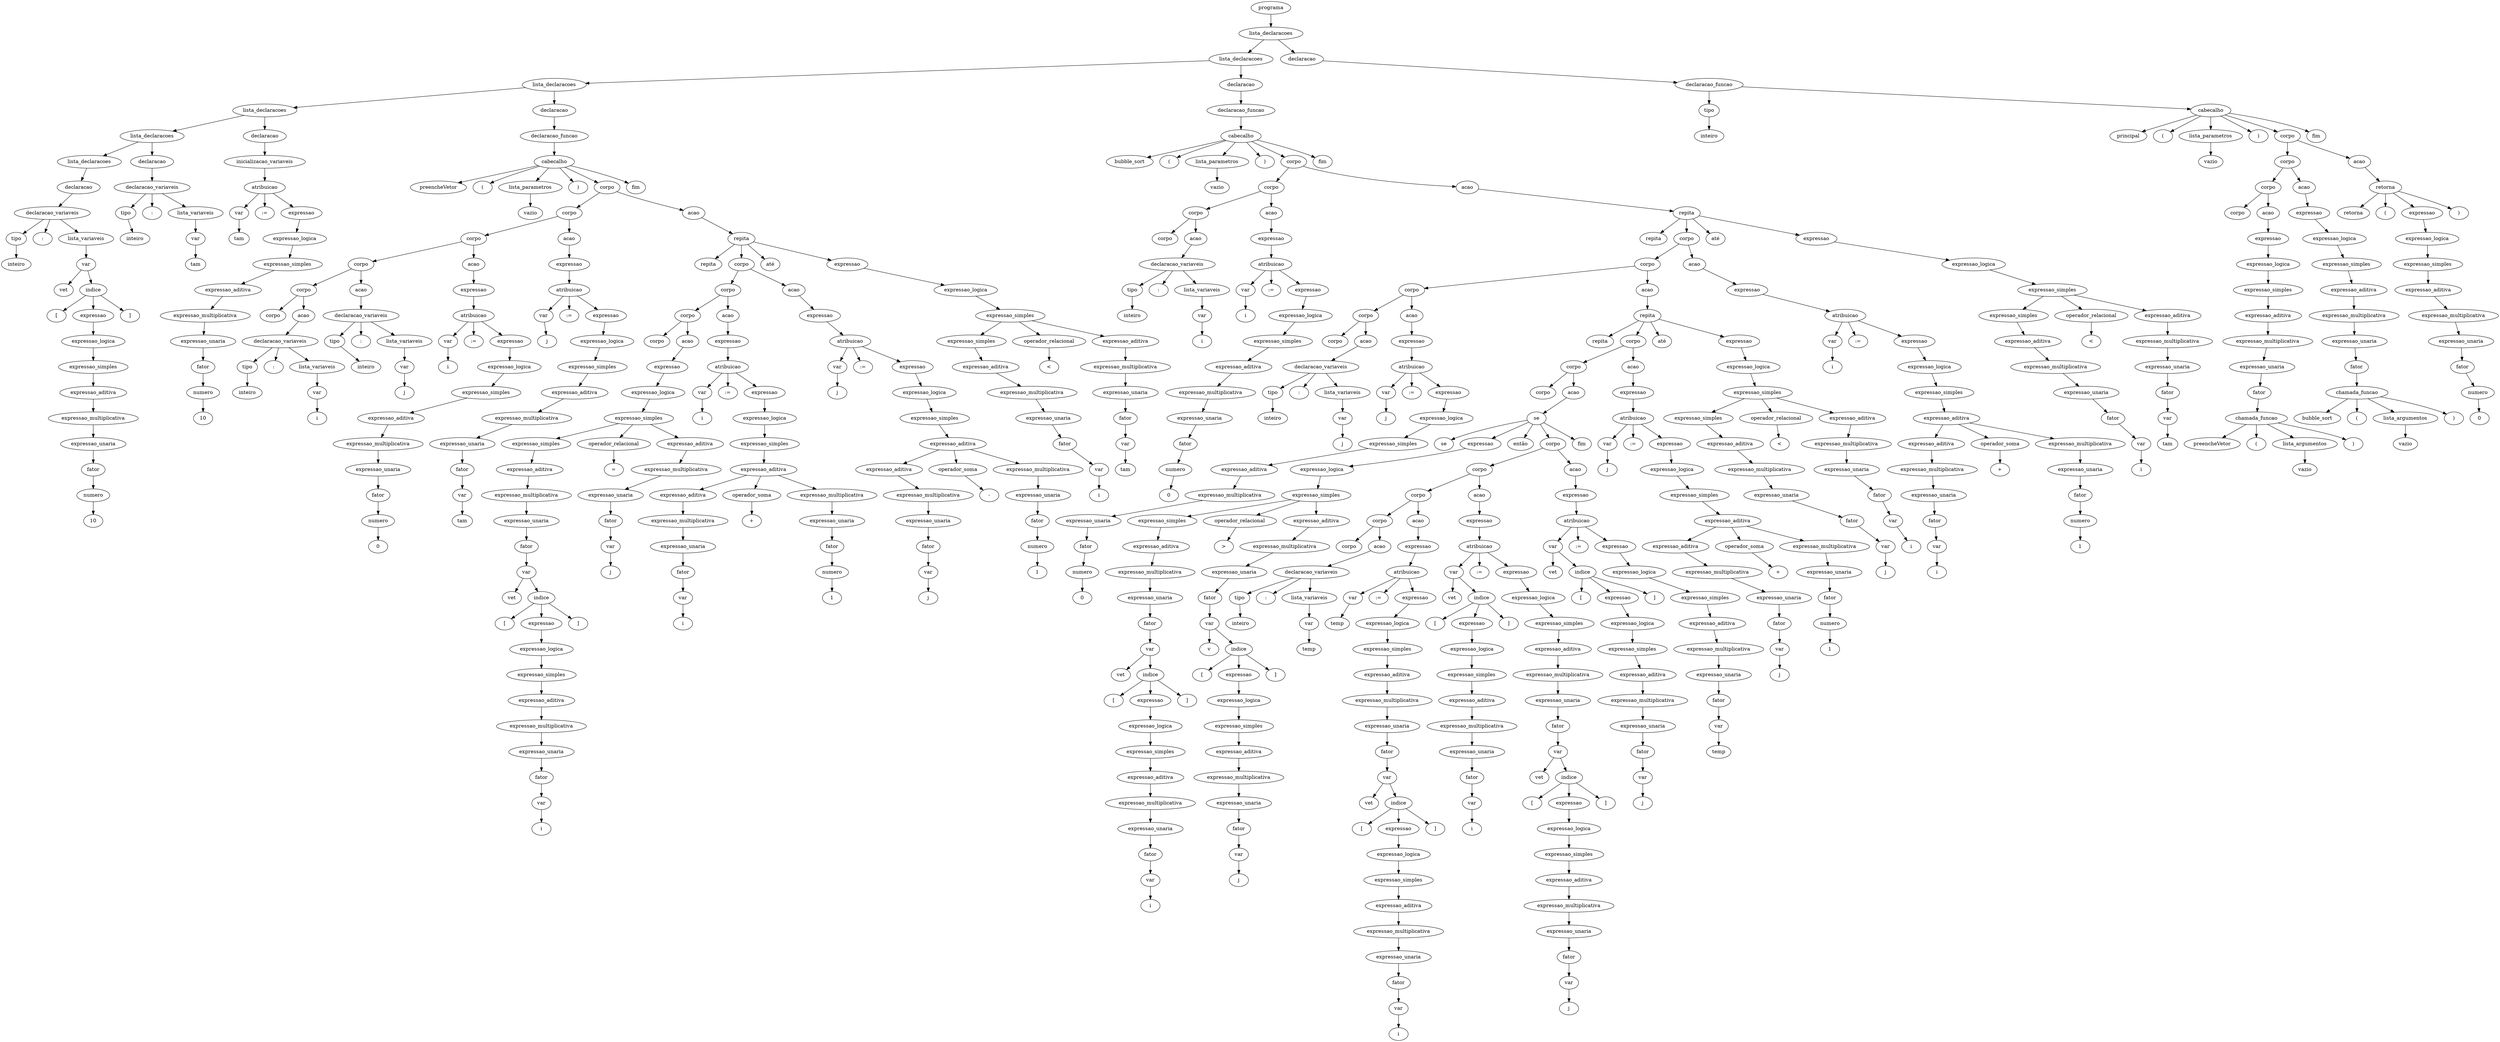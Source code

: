 digraph tree {
    "594" [label="programa"];
    "593" [label="lista_declaracoes"];
    "533" [label="lista_declaracoes"];
    "214" [label="lista_declaracoes"];
    "45" [label="lista_declaracoes"];
    "29" [label="lista_declaracoes"];
    "20" [label="lista_declaracoes"];
    "19" [label="declaracao"];
    "17" [label="declaracao_variaveis"];
    "0" [label="tipo"];
    "1" [label="inteiro"];
    "18" [label=":"];
    "16" [label="lista_variaveis"];
    "14" [label="var"];
    "15" [label="vet"];
    "11" [label="indice"];
    "12" [label="["];
    "10" [label="expressao"];
    "9" [label="expressao_logica"];
    "8" [label="expressao_simples"];
    "7" [label="expressao_aditiva"];
    "6" [label="expressao_multiplicativa"];
    "5" [label="expressao_unaria"];
    "4" [label="fator"];
    "2" [label="numero"];
    "3" [label="10"];
    "13" [label="]"];
    "28" [label="declaracao"];
    "26" [label="declaracao_variaveis"];
    "21" [label="tipo"];
    "22" [label="inteiro"];
    "27" [label=":"];
    "25" [label="lista_variaveis"];
    "23" [label="var"];
    "24" [label="tam"];
    "44" [label="declaracao"];
    "43" [label="inicializacao_variaveis"];
    "41" [label="atribuicao"];
    "30" [label="var"];
    "31" [label="tam"];
    "42" [label=":="];
    "40" [label="expressao"];
    "39" [label="expressao_logica"];
    "38" [label="expressao_simples"];
    "37" [label="expressao_aditiva"];
    "36" [label="expressao_multiplicativa"];
    "35" [label="expressao_unaria"];
    "34" [label="fator"];
    "32" [label="numero"];
    "33" [label="10"];
    "213" [label="declaracao"];
    "212" [label="declaracao_funcao"];
    "207" [label="cabecalho"];
    "208" [label="preencheVetor"];
    "209" [label="("];
    "47" [label="lista_parametros"];
    "46" [label="vazio"];
    "210" [label=")"];
    "206" [label="corpo"];
    "100" [label="corpo"];
    "84" [label="corpo"];
    "68" [label="corpo"];
    "59" [label="corpo"];
    "49" [label="corpo"];
    "58" [label="acao"];
    "56" [label="declaracao_variaveis"];
    "51" [label="tipo"];
    "52" [label="inteiro"];
    "57" [label=":"];
    "55" [label="lista_variaveis"];
    "53" [label="var"];
    "54" [label="i"];
    "67" [label="acao"];
    "65" [label="declaracao_variaveis"];
    "60" [label="tipo"];
    "61" [label="inteiro"];
    "66" [label=":"];
    "64" [label="lista_variaveis"];
    "62" [label="var"];
    "63" [label="j"];
    "83" [label="acao"];
    "82" [label="expressao"];
    "80" [label="atribuicao"];
    "69" [label="var"];
    "70" [label="i"];
    "81" [label=":="];
    "79" [label="expressao"];
    "78" [label="expressao_logica"];
    "77" [label="expressao_simples"];
    "76" [label="expressao_aditiva"];
    "75" [label="expressao_multiplicativa"];
    "74" [label="expressao_unaria"];
    "73" [label="fator"];
    "71" [label="numero"];
    "72" [label="0"];
    "99" [label="acao"];
    "98" [label="expressao"];
    "96" [label="atribuicao"];
    "85" [label="var"];
    "86" [label="j"];
    "97" [label=":="];
    "95" [label="expressao"];
    "94" [label="expressao_logica"];
    "93" [label="expressao_simples"];
    "92" [label="expressao_aditiva"];
    "91" [label="expressao_multiplicativa"];
    "90" [label="expressao_unaria"];
    "89" [label="fator"];
    "87" [label="var"];
    "88" [label="tam"];
    "205" [label="acao"];
    "202" [label="repita"];
    "203" [label="repita"];
    "183" [label="corpo"];
    "159" [label="corpo"];
    "135" [label="corpo"];
    "102" [label="corpo"];
    "134" [label="acao"];
    "133" [label="expressao"];
    "132" [label="expressao_logica"];
    "131" [label="expressao_simples"];
    "122" [label="expressao_simples"];
    "121" [label="expressao_aditiva"];
    "120" [label="expressao_multiplicativa"];
    "119" [label="expressao_unaria"];
    "118" [label="fator"];
    "116" [label="var"];
    "117" [label="vet"];
    "113" [label="indice"];
    "114" [label="["];
    "112" [label="expressao"];
    "111" [label="expressao_logica"];
    "110" [label="expressao_simples"];
    "109" [label="expressao_aditiva"];
    "108" [label="expressao_multiplicativa"];
    "107" [label="expressao_unaria"];
    "106" [label="fator"];
    "104" [label="var"];
    "105" [label="i"];
    "115" [label="]"];
    "123" [label="operador_relacional"];
    "124" [label="="];
    "130" [label="expressao_aditiva"];
    "129" [label="expressao_multiplicativa"];
    "128" [label="expressao_unaria"];
    "127" [label="fator"];
    "125" [label="var"];
    "126" [label="j"];
    "158" [label="acao"];
    "157" [label="expressao"];
    "155" [label="atribuicao"];
    "136" [label="var"];
    "137" [label="i"];
    "156" [label=":="];
    "154" [label="expressao"];
    "153" [label="expressao_logica"];
    "152" [label="expressao_simples"];
    "151" [label="expressao_aditiva"];
    "143" [label="expressao_aditiva"];
    "142" [label="expressao_multiplicativa"];
    "141" [label="expressao_unaria"];
    "140" [label="fator"];
    "138" [label="var"];
    "139" [label="i"];
    "144" [label="operador_soma"];
    "145" [label="+"];
    "150" [label="expressao_multiplicativa"];
    "149" [label="expressao_unaria"];
    "148" [label="fator"];
    "146" [label="numero"];
    "147" [label="1"];
    "182" [label="acao"];
    "181" [label="expressao"];
    "179" [label="atribuicao"];
    "160" [label="var"];
    "161" [label="j"];
    "180" [label=":="];
    "178" [label="expressao"];
    "177" [label="expressao_logica"];
    "176" [label="expressao_simples"];
    "175" [label="expressao_aditiva"];
    "167" [label="expressao_aditiva"];
    "166" [label="expressao_multiplicativa"];
    "165" [label="expressao_unaria"];
    "164" [label="fator"];
    "162" [label="var"];
    "163" [label="j"];
    "168" [label="operador_soma"];
    "169" [label="-"];
    "174" [label="expressao_multiplicativa"];
    "173" [label="expressao_unaria"];
    "172" [label="fator"];
    "170" [label="numero"];
    "171" [label="1"];
    "204" [label="até"];
    "201" [label="expressao"];
    "200" [label="expressao_logica"];
    "199" [label="expressao_simples"];
    "190" [label="expressao_simples"];
    "189" [label="expressao_aditiva"];
    "188" [label="expressao_multiplicativa"];
    "187" [label="expressao_unaria"];
    "186" [label="fator"];
    "184" [label="var"];
    "185" [label="i"];
    "191" [label="operador_relacional"];
    "192" [label="<"];
    "198" [label="expressao_aditiva"];
    "197" [label="expressao_multiplicativa"];
    "196" [label="expressao_unaria"];
    "195" [label="fator"];
    "193" [label="var"];
    "194" [label="tam"];
    "211" [label="fim"];
    "532" [label="declaracao"];
    "531" [label="declaracao_funcao"];
    "526" [label="cabecalho"];
    "527" [label="bubble_sort"];
    "528" [label="("];
    "216" [label="lista_parametros"];
    "215" [label="vazio"];
    "529" [label=")"];
    "525" [label="corpo"];
    "244" [label="corpo"];
    "228" [label="corpo"];
    "218" [label="corpo"];
    "227" [label="acao"];
    "225" [label="declaracao_variaveis"];
    "220" [label="tipo"];
    "221" [label="inteiro"];
    "226" [label=":"];
    "224" [label="lista_variaveis"];
    "222" [label="var"];
    "223" [label="i"];
    "243" [label="acao"];
    "242" [label="expressao"];
    "240" [label="atribuicao"];
    "229" [label="var"];
    "230" [label="i"];
    "241" [label=":="];
    "239" [label="expressao"];
    "238" [label="expressao_logica"];
    "237" [label="expressao_simples"];
    "236" [label="expressao_aditiva"];
    "235" [label="expressao_multiplicativa"];
    "234" [label="expressao_unaria"];
    "233" [label="fator"];
    "231" [label="numero"];
    "232" [label="0"];
    "524" [label="acao"];
    "521" [label="repita"];
    "522" [label="repita"];
    "502" [label="corpo"];
    "478" [label="corpo"];
    "272" [label="corpo"];
    "256" [label="corpo"];
    "246" [label="corpo"];
    "255" [label="acao"];
    "253" [label="declaracao_variaveis"];
    "248" [label="tipo"];
    "249" [label="inteiro"];
    "254" [label=":"];
    "252" [label="lista_variaveis"];
    "250" [label="var"];
    "251" [label="j"];
    "271" [label="acao"];
    "270" [label="expressao"];
    "268" [label="atribuicao"];
    "257" [label="var"];
    "258" [label="j"];
    "269" [label=":="];
    "267" [label="expressao"];
    "266" [label="expressao_logica"];
    "265" [label="expressao_simples"];
    "264" [label="expressao_aditiva"];
    "263" [label="expressao_multiplicativa"];
    "262" [label="expressao_unaria"];
    "261" [label="fator"];
    "259" [label="numero"];
    "260" [label="0"];
    "477" [label="acao"];
    "474" [label="repita"];
    "475" [label="repita"];
    "455" [label="corpo"];
    "431" [label="corpo"];
    "274" [label="corpo"];
    "430" [label="acao"];
    "426" [label="se"];
    "427" [label="se"];
    "317" [label="expressao"];
    "316" [label="expressao_logica"];
    "315" [label="expressao_simples"];
    "294" [label="expressao_simples"];
    "293" [label="expressao_aditiva"];
    "292" [label="expressao_multiplicativa"];
    "291" [label="expressao_unaria"];
    "290" [label="fator"];
    "288" [label="var"];
    "289" [label="vet"];
    "285" [label="indice"];
    "286" [label="["];
    "284" [label="expressao"];
    "283" [label="expressao_logica"];
    "282" [label="expressao_simples"];
    "281" [label="expressao_aditiva"];
    "280" [label="expressao_multiplicativa"];
    "279" [label="expressao_unaria"];
    "278" [label="fator"];
    "276" [label="var"];
    "277" [label="i"];
    "287" [label="]"];
    "295" [label="operador_relacional"];
    "296" [label=">"];
    "314" [label="expressao_aditiva"];
    "313" [label="expressao_multiplicativa"];
    "312" [label="expressao_unaria"];
    "311" [label="fator"];
    "309" [label="var"];
    "310" [label="v"];
    "306" [label="indice"];
    "307" [label="["];
    "305" [label="expressao"];
    "304" [label="expressao_logica"];
    "303" [label="expressao_simples"];
    "302" [label="expressao_aditiva"];
    "301" [label="expressao_multiplicativa"];
    "300" [label="expressao_unaria"];
    "299" [label="fator"];
    "297" [label="var"];
    "298" [label="j"];
    "308" [label="]"];
    "428" [label="então"];
    "425" [label="corpo"];
    "397" [label="corpo"];
    "357" [label="corpo"];
    "329" [label="corpo"];
    "319" [label="corpo"];
    "328" [label="acao"];
    "326" [label="declaracao_variaveis"];
    "321" [label="tipo"];
    "322" [label="inteiro"];
    "327" [label=":"];
    "325" [label="lista_variaveis"];
    "323" [label="var"];
    "324" [label="temp"];
    "356" [label="acao"];
    "355" [label="expressao"];
    "353" [label="atribuicao"];
    "330" [label="var"];
    "331" [label="temp"];
    "354" [label=":="];
    "352" [label="expressao"];
    "351" [label="expressao_logica"];
    "350" [label="expressao_simples"];
    "349" [label="expressao_aditiva"];
    "348" [label="expressao_multiplicativa"];
    "347" [label="expressao_unaria"];
    "346" [label="fator"];
    "344" [label="var"];
    "345" [label="vet"];
    "341" [label="indice"];
    "342" [label="["];
    "340" [label="expressao"];
    "339" [label="expressao_logica"];
    "338" [label="expressao_simples"];
    "337" [label="expressao_aditiva"];
    "336" [label="expressao_multiplicativa"];
    "335" [label="expressao_unaria"];
    "334" [label="fator"];
    "332" [label="var"];
    "333" [label="i"];
    "343" [label="]"];
    "396" [label="acao"];
    "395" [label="expressao"];
    "393" [label="atribuicao"];
    "370" [label="var"];
    "371" [label="vet"];
    "367" [label="indice"];
    "368" [label="["];
    "366" [label="expressao"];
    "365" [label="expressao_logica"];
    "364" [label="expressao_simples"];
    "363" [label="expressao_aditiva"];
    "362" [label="expressao_multiplicativa"];
    "361" [label="expressao_unaria"];
    "360" [label="fator"];
    "358" [label="var"];
    "359" [label="i"];
    "369" [label="]"];
    "394" [label=":="];
    "392" [label="expressao"];
    "391" [label="expressao_logica"];
    "390" [label="expressao_simples"];
    "389" [label="expressao_aditiva"];
    "388" [label="expressao_multiplicativa"];
    "387" [label="expressao_unaria"];
    "386" [label="fator"];
    "384" [label="var"];
    "385" [label="vet"];
    "381" [label="indice"];
    "382" [label="["];
    "380" [label="expressao"];
    "379" [label="expressao_logica"];
    "378" [label="expressao_simples"];
    "377" [label="expressao_aditiva"];
    "376" [label="expressao_multiplicativa"];
    "375" [label="expressao_unaria"];
    "374" [label="fator"];
    "372" [label="var"];
    "373" [label="j"];
    "383" [label="]"];
    "424" [label="acao"];
    "423" [label="expressao"];
    "421" [label="atribuicao"];
    "410" [label="var"];
    "411" [label="vet"];
    "407" [label="indice"];
    "408" [label="["];
    "406" [label="expressao"];
    "405" [label="expressao_logica"];
    "404" [label="expressao_simples"];
    "403" [label="expressao_aditiva"];
    "402" [label="expressao_multiplicativa"];
    "401" [label="expressao_unaria"];
    "400" [label="fator"];
    "398" [label="var"];
    "399" [label="j"];
    "409" [label="]"];
    "422" [label=":="];
    "420" [label="expressao"];
    "419" [label="expressao_logica"];
    "418" [label="expressao_simples"];
    "417" [label="expressao_aditiva"];
    "416" [label="expressao_multiplicativa"];
    "415" [label="expressao_unaria"];
    "414" [label="fator"];
    "412" [label="var"];
    "413" [label="temp"];
    "429" [label="fim"];
    "454" [label="acao"];
    "453" [label="expressao"];
    "451" [label="atribuicao"];
    "432" [label="var"];
    "433" [label="j"];
    "452" [label=":="];
    "450" [label="expressao"];
    "449" [label="expressao_logica"];
    "448" [label="expressao_simples"];
    "447" [label="expressao_aditiva"];
    "439" [label="expressao_aditiva"];
    "438" [label="expressao_multiplicativa"];
    "437" [label="expressao_unaria"];
    "436" [label="fator"];
    "434" [label="var"];
    "435" [label="j"];
    "440" [label="operador_soma"];
    "441" [label="+"];
    "446" [label="expressao_multiplicativa"];
    "445" [label="expressao_unaria"];
    "444" [label="fator"];
    "442" [label="numero"];
    "443" [label="1"];
    "476" [label="até"];
    "473" [label="expressao"];
    "472" [label="expressao_logica"];
    "471" [label="expressao_simples"];
    "462" [label="expressao_simples"];
    "461" [label="expressao_aditiva"];
    "460" [label="expressao_multiplicativa"];
    "459" [label="expressao_unaria"];
    "458" [label="fator"];
    "456" [label="var"];
    "457" [label="j"];
    "463" [label="operador_relacional"];
    "464" [label="<"];
    "470" [label="expressao_aditiva"];
    "469" [label="expressao_multiplicativa"];
    "468" [label="expressao_unaria"];
    "467" [label="fator"];
    "465" [label="var"];
    "466" [label="i"];
    "501" [label="acao"];
    "500" [label="expressao"];
    "498" [label="atribuicao"];
    "479" [label="var"];
    "480" [label="i"];
    "499" [label=":="];
    "497" [label="expressao"];
    "496" [label="expressao_logica"];
    "495" [label="expressao_simples"];
    "494" [label="expressao_aditiva"];
    "486" [label="expressao_aditiva"];
    "485" [label="expressao_multiplicativa"];
    "484" [label="expressao_unaria"];
    "483" [label="fator"];
    "481" [label="var"];
    "482" [label="i"];
    "487" [label="operador_soma"];
    "488" [label="+"];
    "493" [label="expressao_multiplicativa"];
    "492" [label="expressao_unaria"];
    "491" [label="fator"];
    "489" [label="numero"];
    "490" [label="1"];
    "523" [label="até"];
    "520" [label="expressao"];
    "519" [label="expressao_logica"];
    "518" [label="expressao_simples"];
    "509" [label="expressao_simples"];
    "508" [label="expressao_aditiva"];
    "507" [label="expressao_multiplicativa"];
    "506" [label="expressao_unaria"];
    "505" [label="fator"];
    "503" [label="var"];
    "504" [label="i"];
    "510" [label="operador_relacional"];
    "511" [label="<"];
    "517" [label="expressao_aditiva"];
    "516" [label="expressao_multiplicativa"];
    "515" [label="expressao_unaria"];
    "514" [label="fator"];
    "512" [label="var"];
    "513" [label="tam"];
    "530" [label="fim"];
    "592" [label="declaracao"];
    "591" [label="declaracao_funcao"];
    "534" [label="tipo"];
    "535" [label="inteiro"];
    "586" [label="cabecalho"];
    "587" [label="principal"];
    "588" [label="("];
    "537" [label="lista_parametros"];
    "536" [label="vazio"];
    "589" [label=")"];
    "585" [label="corpo"];
    "570" [label="corpo"];
    "555" [label="corpo"];
    "539" [label="corpo"];
    "554" [label="acao"];
    "553" [label="expressao"];
    "552" [label="expressao_logica"];
    "551" [label="expressao_simples"];
    "550" [label="expressao_aditiva"];
    "549" [label="expressao_multiplicativa"];
    "548" [label="expressao_unaria"];
    "547" [label="fator"];
    "543" [label="chamada_funcao"];
    "544" [label="preencheVetor"];
    "545" [label="("];
    "542" [label="lista_argumentos"];
    "541" [label="vazio"];
    "546" [label=")"];
    "569" [label="acao"];
    "568" [label="expressao"];
    "567" [label="expressao_logica"];
    "566" [label="expressao_simples"];
    "565" [label="expressao_aditiva"];
    "564" [label="expressao_multiplicativa"];
    "563" [label="expressao_unaria"];
    "562" [label="fator"];
    "558" [label="chamada_funcao"];
    "559" [label="bubble_sort"];
    "560" [label="("];
    "557" [label="lista_argumentos"];
    "556" [label="vazio"];
    "561" [label=")"];
    "584" [label="acao"];
    "580" [label="retorna"];
    "581" [label="retorna"];
    "582" [label="("];
    "579" [label="expressao"];
    "578" [label="expressao_logica"];
    "577" [label="expressao_simples"];
    "576" [label="expressao_aditiva"];
    "575" [label="expressao_multiplicativa"];
    "574" [label="expressao_unaria"];
    "573" [label="fator"];
    "571" [label="numero"];
    "572" [label="0"];
    "583" [label=")"];
    "590" [label="fim"];
    "594" -> "593";
    "593" -> "533";
    "593" -> "592";
    "533" -> "214";
    "533" -> "532";
    "214" -> "45";
    "214" -> "213";
    "45" -> "29";
    "45" -> "44";
    "29" -> "20";
    "29" -> "28";
    "20" -> "19";
    "19" -> "17";
    "17" -> "0";
    "17" -> "18";
    "17" -> "16";
    "0" -> "1";
    "16" -> "14";
    "14" -> "15";
    "14" -> "11";
    "11" -> "12";
    "11" -> "10";
    "11" -> "13";
    "10" -> "9";
    "9" -> "8";
    "8" -> "7";
    "7" -> "6";
    "6" -> "5";
    "5" -> "4";
    "4" -> "2";
    "2" -> "3";
    "28" -> "26";
    "26" -> "21";
    "26" -> "27";
    "26" -> "25";
    "21" -> "22";
    "25" -> "23";
    "23" -> "24";
    "44" -> "43";
    "43" -> "41";
    "41" -> "30";
    "41" -> "42";
    "41" -> "40";
    "30" -> "31";
    "40" -> "39";
    "39" -> "38";
    "38" -> "37";
    "37" -> "36";
    "36" -> "35";
    "35" -> "34";
    "34" -> "32";
    "32" -> "33";
    "213" -> "212";
    "212" -> "207";
    "207" -> "208";
    "207" -> "209";
    "207" -> "47";
    "207" -> "210";
    "207" -> "206";
    "207" -> "211";
    "47" -> "46";
    "206" -> "100";
    "206" -> "205";
    "100" -> "84";
    "100" -> "99";
    "84" -> "68";
    "84" -> "83";
    "68" -> "59";
    "68" -> "67";
    "59" -> "49";
    "59" -> "58";
    "58" -> "56";
    "56" -> "51";
    "56" -> "57";
    "56" -> "55";
    "51" -> "52";
    "55" -> "53";
    "53" -> "54";
    "67" -> "65";
    "65" -> "60";
    "65" -> "66";
    "65" -> "64";
    "60" -> "61";
    "64" -> "62";
    "62" -> "63";
    "83" -> "82";
    "82" -> "80";
    "80" -> "69";
    "80" -> "81";
    "80" -> "79";
    "69" -> "70";
    "79" -> "78";
    "78" -> "77";
    "77" -> "76";
    "76" -> "75";
    "75" -> "74";
    "74" -> "73";
    "73" -> "71";
    "71" -> "72";
    "99" -> "98";
    "98" -> "96";
    "96" -> "85";
    "96" -> "97";
    "96" -> "95";
    "85" -> "86";
    "95" -> "94";
    "94" -> "93";
    "93" -> "92";
    "92" -> "91";
    "91" -> "90";
    "90" -> "89";
    "89" -> "87";
    "87" -> "88";
    "205" -> "202";
    "202" -> "203";
    "202" -> "183";
    "202" -> "204";
    "202" -> "201";
    "183" -> "159";
    "183" -> "182";
    "159" -> "135";
    "159" -> "158";
    "135" -> "102";
    "135" -> "134";
    "134" -> "133";
    "133" -> "132";
    "132" -> "131";
    "131" -> "122";
    "131" -> "123";
    "131" -> "130";
    "122" -> "121";
    "121" -> "120";
    "120" -> "119";
    "119" -> "118";
    "118" -> "116";
    "116" -> "117";
    "116" -> "113";
    "113" -> "114";
    "113" -> "112";
    "113" -> "115";
    "112" -> "111";
    "111" -> "110";
    "110" -> "109";
    "109" -> "108";
    "108" -> "107";
    "107" -> "106";
    "106" -> "104";
    "104" -> "105";
    "123" -> "124";
    "130" -> "129";
    "129" -> "128";
    "128" -> "127";
    "127" -> "125";
    "125" -> "126";
    "158" -> "157";
    "157" -> "155";
    "155" -> "136";
    "155" -> "156";
    "155" -> "154";
    "136" -> "137";
    "154" -> "153";
    "153" -> "152";
    "152" -> "151";
    "151" -> "143";
    "151" -> "144";
    "151" -> "150";
    "143" -> "142";
    "142" -> "141";
    "141" -> "140";
    "140" -> "138";
    "138" -> "139";
    "144" -> "145";
    "150" -> "149";
    "149" -> "148";
    "148" -> "146";
    "146" -> "147";
    "182" -> "181";
    "181" -> "179";
    "179" -> "160";
    "179" -> "180";
    "179" -> "178";
    "160" -> "161";
    "178" -> "177";
    "177" -> "176";
    "176" -> "175";
    "175" -> "167";
    "175" -> "168";
    "175" -> "174";
    "167" -> "166";
    "166" -> "165";
    "165" -> "164";
    "164" -> "162";
    "162" -> "163";
    "168" -> "169";
    "174" -> "173";
    "173" -> "172";
    "172" -> "170";
    "170" -> "171";
    "201" -> "200";
    "200" -> "199";
    "199" -> "190";
    "199" -> "191";
    "199" -> "198";
    "190" -> "189";
    "189" -> "188";
    "188" -> "187";
    "187" -> "186";
    "186" -> "184";
    "184" -> "185";
    "191" -> "192";
    "198" -> "197";
    "197" -> "196";
    "196" -> "195";
    "195" -> "193";
    "193" -> "194";
    "532" -> "531";
    "531" -> "526";
    "526" -> "527";
    "526" -> "528";
    "526" -> "216";
    "526" -> "529";
    "526" -> "525";
    "526" -> "530";
    "216" -> "215";
    "525" -> "244";
    "525" -> "524";
    "244" -> "228";
    "244" -> "243";
    "228" -> "218";
    "228" -> "227";
    "227" -> "225";
    "225" -> "220";
    "225" -> "226";
    "225" -> "224";
    "220" -> "221";
    "224" -> "222";
    "222" -> "223";
    "243" -> "242";
    "242" -> "240";
    "240" -> "229";
    "240" -> "241";
    "240" -> "239";
    "229" -> "230";
    "239" -> "238";
    "238" -> "237";
    "237" -> "236";
    "236" -> "235";
    "235" -> "234";
    "234" -> "233";
    "233" -> "231";
    "231" -> "232";
    "524" -> "521";
    "521" -> "522";
    "521" -> "502";
    "521" -> "523";
    "521" -> "520";
    "502" -> "478";
    "502" -> "501";
    "478" -> "272";
    "478" -> "477";
    "272" -> "256";
    "272" -> "271";
    "256" -> "246";
    "256" -> "255";
    "255" -> "253";
    "253" -> "248";
    "253" -> "254";
    "253" -> "252";
    "248" -> "249";
    "252" -> "250";
    "250" -> "251";
    "271" -> "270";
    "270" -> "268";
    "268" -> "257";
    "268" -> "269";
    "268" -> "267";
    "257" -> "258";
    "267" -> "266";
    "266" -> "265";
    "265" -> "264";
    "264" -> "263";
    "263" -> "262";
    "262" -> "261";
    "261" -> "259";
    "259" -> "260";
    "477" -> "474";
    "474" -> "475";
    "474" -> "455";
    "474" -> "476";
    "474" -> "473";
    "455" -> "431";
    "455" -> "454";
    "431" -> "274";
    "431" -> "430";
    "430" -> "426";
    "426" -> "427";
    "426" -> "317";
    "426" -> "428";
    "426" -> "425";
    "426" -> "429";
    "317" -> "316";
    "316" -> "315";
    "315" -> "294";
    "315" -> "295";
    "315" -> "314";
    "294" -> "293";
    "293" -> "292";
    "292" -> "291";
    "291" -> "290";
    "290" -> "288";
    "288" -> "289";
    "288" -> "285";
    "285" -> "286";
    "285" -> "284";
    "285" -> "287";
    "284" -> "283";
    "283" -> "282";
    "282" -> "281";
    "281" -> "280";
    "280" -> "279";
    "279" -> "278";
    "278" -> "276";
    "276" -> "277";
    "295" -> "296";
    "314" -> "313";
    "313" -> "312";
    "312" -> "311";
    "311" -> "309";
    "309" -> "310";
    "309" -> "306";
    "306" -> "307";
    "306" -> "305";
    "306" -> "308";
    "305" -> "304";
    "304" -> "303";
    "303" -> "302";
    "302" -> "301";
    "301" -> "300";
    "300" -> "299";
    "299" -> "297";
    "297" -> "298";
    "425" -> "397";
    "425" -> "424";
    "397" -> "357";
    "397" -> "396";
    "357" -> "329";
    "357" -> "356";
    "329" -> "319";
    "329" -> "328";
    "328" -> "326";
    "326" -> "321";
    "326" -> "327";
    "326" -> "325";
    "321" -> "322";
    "325" -> "323";
    "323" -> "324";
    "356" -> "355";
    "355" -> "353";
    "353" -> "330";
    "353" -> "354";
    "353" -> "352";
    "330" -> "331";
    "352" -> "351";
    "351" -> "350";
    "350" -> "349";
    "349" -> "348";
    "348" -> "347";
    "347" -> "346";
    "346" -> "344";
    "344" -> "345";
    "344" -> "341";
    "341" -> "342";
    "341" -> "340";
    "341" -> "343";
    "340" -> "339";
    "339" -> "338";
    "338" -> "337";
    "337" -> "336";
    "336" -> "335";
    "335" -> "334";
    "334" -> "332";
    "332" -> "333";
    "396" -> "395";
    "395" -> "393";
    "393" -> "370";
    "393" -> "394";
    "393" -> "392";
    "370" -> "371";
    "370" -> "367";
    "367" -> "368";
    "367" -> "366";
    "367" -> "369";
    "366" -> "365";
    "365" -> "364";
    "364" -> "363";
    "363" -> "362";
    "362" -> "361";
    "361" -> "360";
    "360" -> "358";
    "358" -> "359";
    "392" -> "391";
    "391" -> "390";
    "390" -> "389";
    "389" -> "388";
    "388" -> "387";
    "387" -> "386";
    "386" -> "384";
    "384" -> "385";
    "384" -> "381";
    "381" -> "382";
    "381" -> "380";
    "381" -> "383";
    "380" -> "379";
    "379" -> "378";
    "378" -> "377";
    "377" -> "376";
    "376" -> "375";
    "375" -> "374";
    "374" -> "372";
    "372" -> "373";
    "424" -> "423";
    "423" -> "421";
    "421" -> "410";
    "421" -> "422";
    "421" -> "420";
    "410" -> "411";
    "410" -> "407";
    "407" -> "408";
    "407" -> "406";
    "407" -> "409";
    "406" -> "405";
    "405" -> "404";
    "404" -> "403";
    "403" -> "402";
    "402" -> "401";
    "401" -> "400";
    "400" -> "398";
    "398" -> "399";
    "420" -> "419";
    "419" -> "418";
    "418" -> "417";
    "417" -> "416";
    "416" -> "415";
    "415" -> "414";
    "414" -> "412";
    "412" -> "413";
    "454" -> "453";
    "453" -> "451";
    "451" -> "432";
    "451" -> "452";
    "451" -> "450";
    "432" -> "433";
    "450" -> "449";
    "449" -> "448";
    "448" -> "447";
    "447" -> "439";
    "447" -> "440";
    "447" -> "446";
    "439" -> "438";
    "438" -> "437";
    "437" -> "436";
    "436" -> "434";
    "434" -> "435";
    "440" -> "441";
    "446" -> "445";
    "445" -> "444";
    "444" -> "442";
    "442" -> "443";
    "473" -> "472";
    "472" -> "471";
    "471" -> "462";
    "471" -> "463";
    "471" -> "470";
    "462" -> "461";
    "461" -> "460";
    "460" -> "459";
    "459" -> "458";
    "458" -> "456";
    "456" -> "457";
    "463" -> "464";
    "470" -> "469";
    "469" -> "468";
    "468" -> "467";
    "467" -> "465";
    "465" -> "466";
    "501" -> "500";
    "500" -> "498";
    "498" -> "479";
    "498" -> "499";
    "498" -> "497";
    "479" -> "480";
    "497" -> "496";
    "496" -> "495";
    "495" -> "494";
    "494" -> "486";
    "494" -> "487";
    "494" -> "493";
    "486" -> "485";
    "485" -> "484";
    "484" -> "483";
    "483" -> "481";
    "481" -> "482";
    "487" -> "488";
    "493" -> "492";
    "492" -> "491";
    "491" -> "489";
    "489" -> "490";
    "520" -> "519";
    "519" -> "518";
    "518" -> "509";
    "518" -> "510";
    "518" -> "517";
    "509" -> "508";
    "508" -> "507";
    "507" -> "506";
    "506" -> "505";
    "505" -> "503";
    "503" -> "504";
    "510" -> "511";
    "517" -> "516";
    "516" -> "515";
    "515" -> "514";
    "514" -> "512";
    "512" -> "513";
    "592" -> "591";
    "591" -> "534";
    "591" -> "586";
    "534" -> "535";
    "586" -> "587";
    "586" -> "588";
    "586" -> "537";
    "586" -> "589";
    "586" -> "585";
    "586" -> "590";
    "537" -> "536";
    "585" -> "570";
    "585" -> "584";
    "570" -> "555";
    "570" -> "569";
    "555" -> "539";
    "555" -> "554";
    "554" -> "553";
    "553" -> "552";
    "552" -> "551";
    "551" -> "550";
    "550" -> "549";
    "549" -> "548";
    "548" -> "547";
    "547" -> "543";
    "543" -> "544";
    "543" -> "545";
    "543" -> "542";
    "543" -> "546";
    "542" -> "541";
    "569" -> "568";
    "568" -> "567";
    "567" -> "566";
    "566" -> "565";
    "565" -> "564";
    "564" -> "563";
    "563" -> "562";
    "562" -> "558";
    "558" -> "559";
    "558" -> "560";
    "558" -> "557";
    "558" -> "561";
    "557" -> "556";
    "584" -> "580";
    "580" -> "581";
    "580" -> "582";
    "580" -> "579";
    "580" -> "583";
    "579" -> "578";
    "578" -> "577";
    "577" -> "576";
    "576" -> "575";
    "575" -> "574";
    "574" -> "573";
    "573" -> "571";
    "571" -> "572";
}
